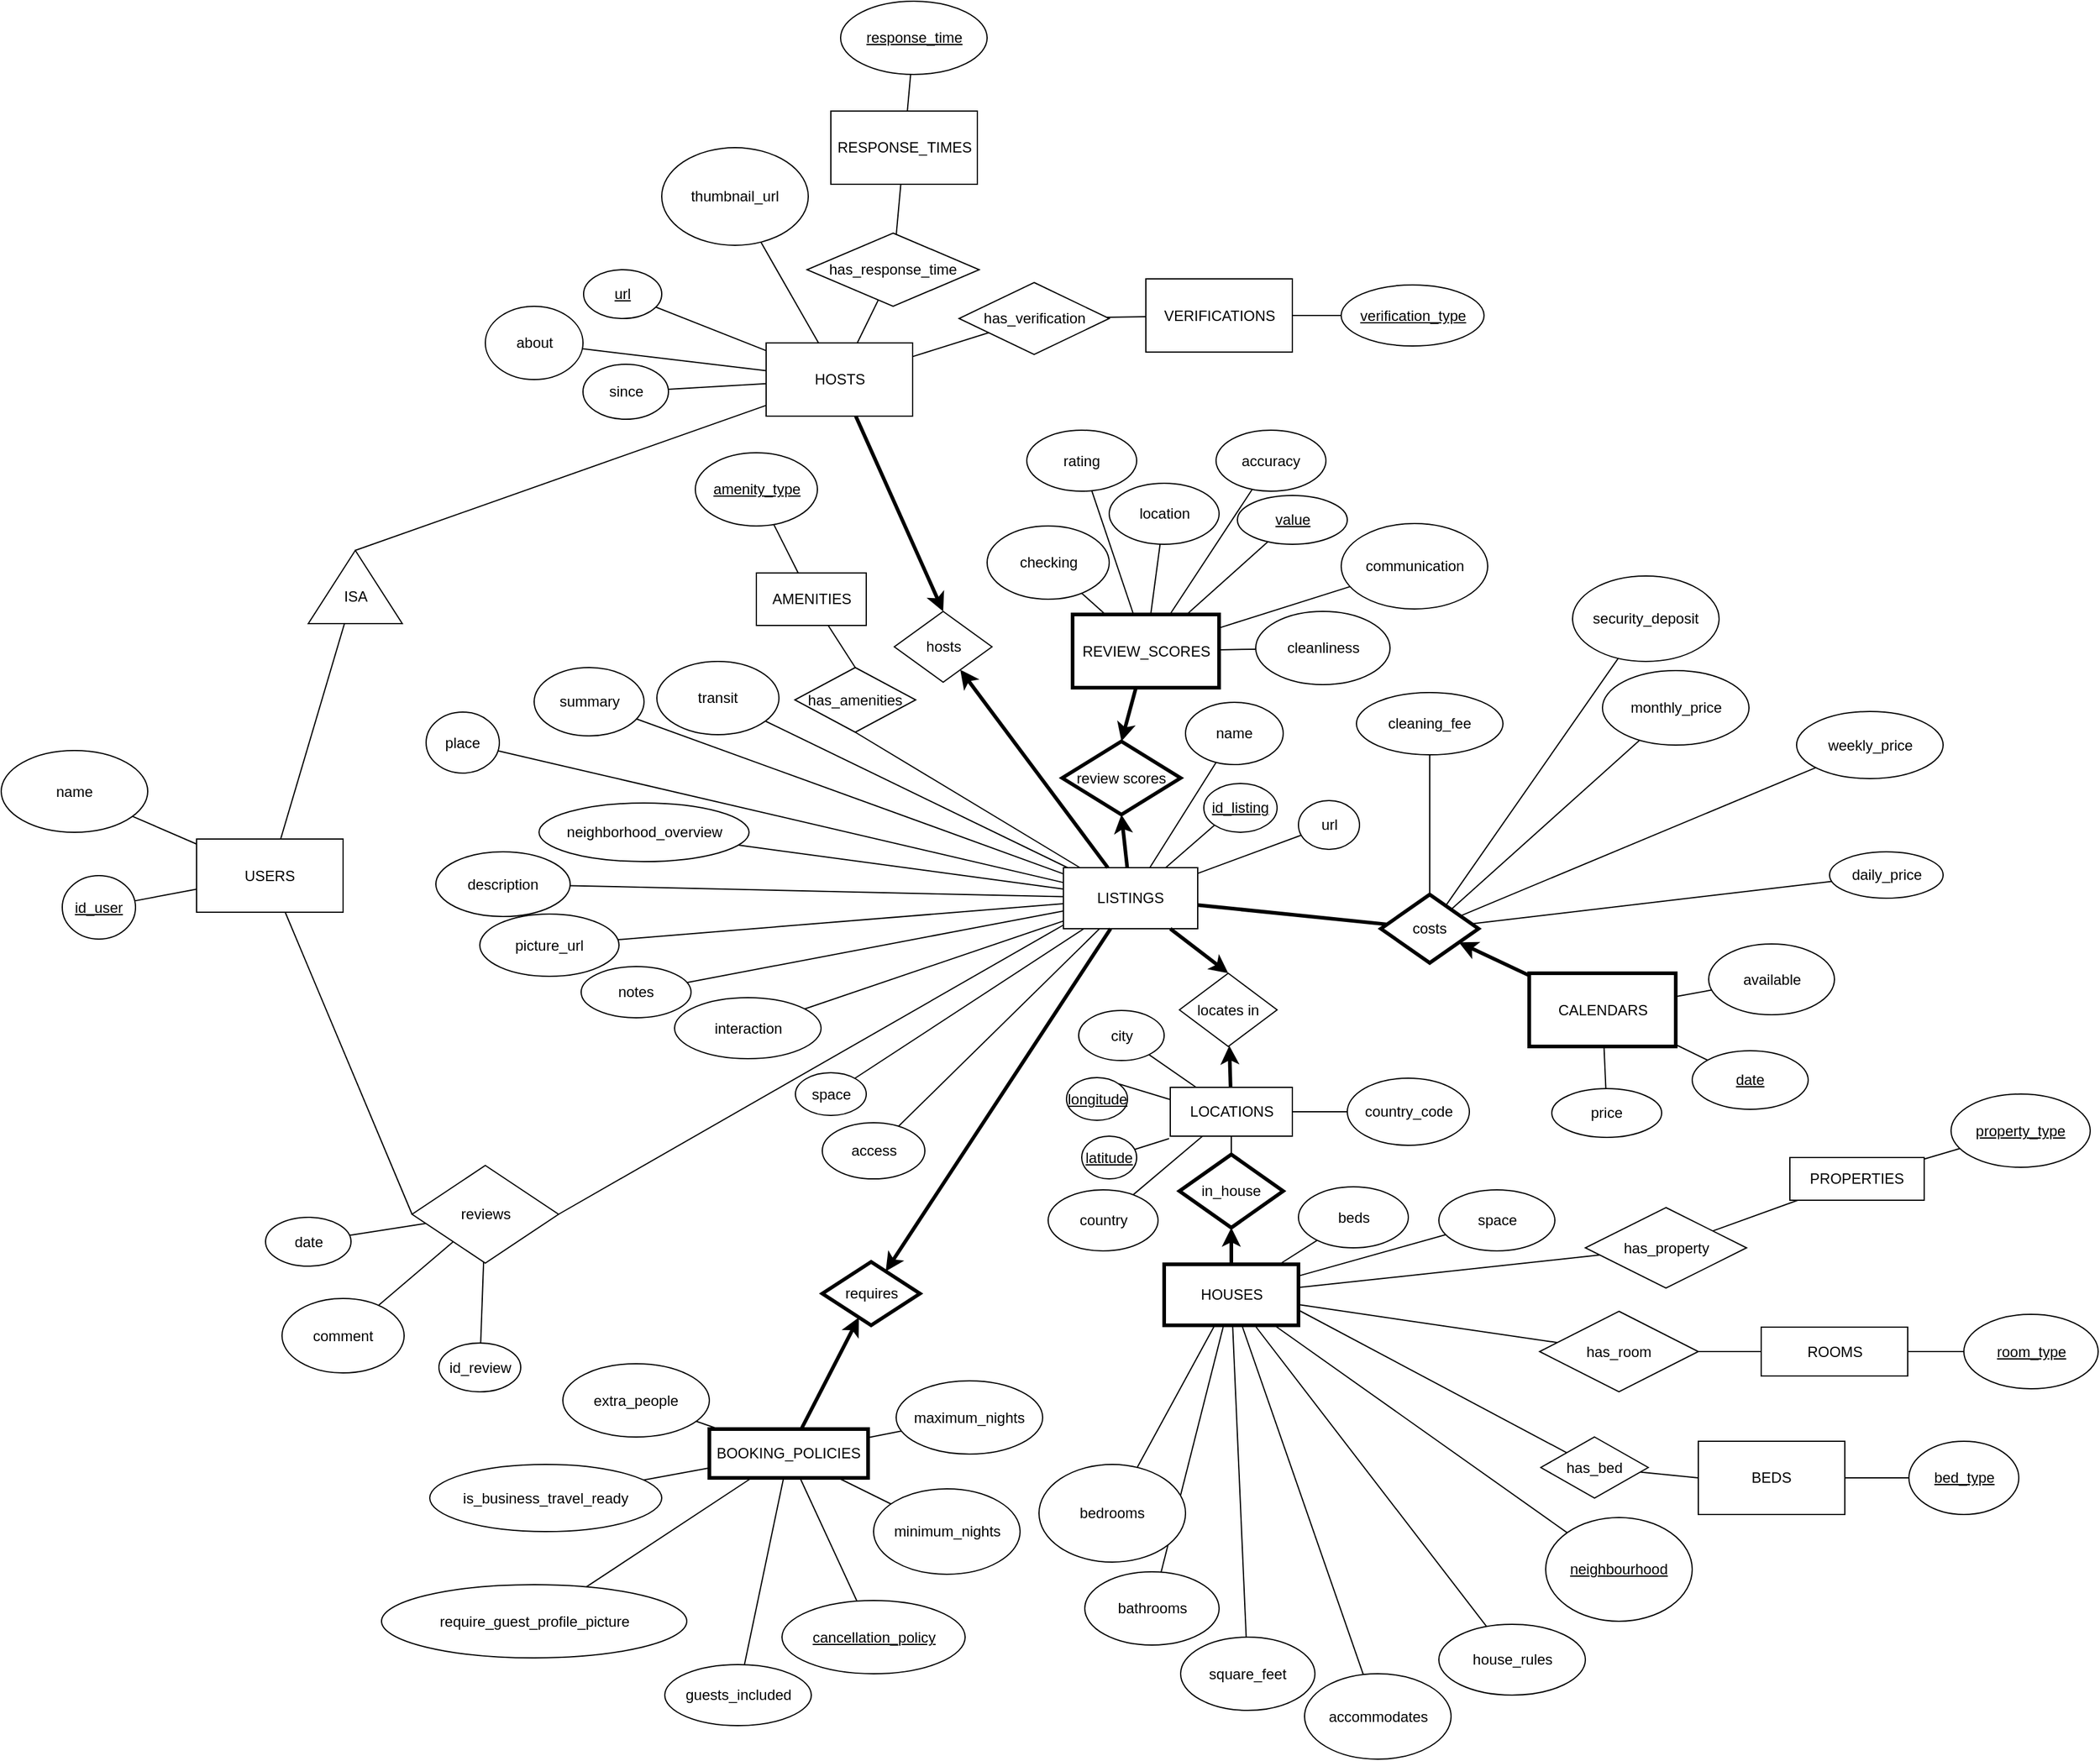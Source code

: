 <mxfile version="10.6.5" type="device"><diagram id="Sb2hm94JtKw6yarYtKVb" name="Page-1"><mxGraphModel dx="2244" dy="1918" grid="1" gridSize="10" guides="1" tooltips="1" connect="1" arrows="1" fold="1" page="1" pageScale="1" pageWidth="850" pageHeight="1100" math="0" shadow="0"><root><mxCell id="0"/><mxCell id="1" parent="0"/><mxCell id="3Y8_4ui53YauBu7AoE0o-1" value="&lt;div&gt;LISTINGS&lt;/div&gt;" style="rounded=0;whiteSpace=wrap;html=1;" parent="1" vertex="1"><mxGeometry x="380" y="260" width="110" height="50" as="geometry"/></mxCell><mxCell id="pMkWgqEI6XNS6bPsHEMN-4" style="rounded=0;orthogonalLoop=1;jettySize=auto;html=1;exitX=0.5;exitY=1;exitDx=0;exitDy=0;endArrow=none;endFill=0;jumpStyle=none;startArrow=classic;startFill=1;strokeWidth=3;" parent="1" source="3Y8_4ui53YauBu7AoE0o-4" target="3Y8_4ui53YauBu7AoE0o-1" edge="1"><mxGeometry relative="1" as="geometry"/></mxCell><mxCell id="3Y8_4ui53YauBu7AoE0o-4" value="review scores" style="rhombus;whiteSpace=wrap;html=1;strokeWidth=3;" parent="1" vertex="1"><mxGeometry x="379" y="156.5" width="97" height="60" as="geometry"/></mxCell><mxCell id="3Y8_4ui53YauBu7AoE0o-5" value="" style="endArrow=none;html=1;exitX=0.5;exitY=0;exitDx=0;exitDy=0;strokeWidth=3;startArrow=classic;startFill=1;" parent="1" source="3Y8_4ui53YauBu7AoE0o-4" target="RgrChE7FIlojgRe1qH3C-33" edge="1"><mxGeometry width="50" height="50" relative="1" as="geometry"><mxPoint x="410" y="150" as="sourcePoint"/><mxPoint x="435" y="110" as="targetPoint"/></mxGeometry></mxCell><mxCell id="3Y8_4ui53YauBu7AoE0o-9" value="has_amenities&lt;br&gt;" style="rhombus;whiteSpace=wrap;html=1;strokeWidth=1;" parent="1" vertex="1"><mxGeometry x="160" y="96" width="99" height="53" as="geometry"/></mxCell><mxCell id="3Y8_4ui53YauBu7AoE0o-10" value="&lt;div&gt;AMENITIES&lt;/div&gt;" style="rounded=0;whiteSpace=wrap;html=1;strokeWidth=1;" parent="1" vertex="1"><mxGeometry x="128.5" y="18.5" width="90" height="43" as="geometry"/></mxCell><mxCell id="3Y8_4ui53YauBu7AoE0o-13" value="LOCATIONS" style="rounded=0;whiteSpace=wrap;html=1;strokeWidth=1;" parent="1" vertex="1"><mxGeometry x="467.5" y="440" width="100" height="40" as="geometry"/></mxCell><mxCell id="3Y8_4ui53YauBu7AoE0o-14" value="locates in " style="rhombus;whiteSpace=wrap;html=1;strokeWidth=1;" parent="1" vertex="1"><mxGeometry x="475" y="346.5" width="80" height="60" as="geometry"/></mxCell><mxCell id="3Y8_4ui53YauBu7AoE0o-16" value="" style="endArrow=none;html=1;strokeWidth=1;entryX=0.5;entryY=1;entryDx=0;entryDy=0;exitX=0.5;exitY=0;exitDx=0;exitDy=0;" parent="1" source="3Y8_4ui53YauBu7AoE0o-17" target="3Y8_4ui53YauBu7AoE0o-13" edge="1"><mxGeometry width="50" height="50" relative="1" as="geometry"><mxPoint x="517.5" y="510" as="sourcePoint"/><mxPoint x="552.5" y="480" as="targetPoint"/></mxGeometry></mxCell><mxCell id="3Y8_4ui53YauBu7AoE0o-17" value="in_house" style="rhombus;whiteSpace=wrap;html=1;strokeWidth=3;" parent="1" vertex="1"><mxGeometry x="475" y="495" width="85" height="60" as="geometry"/></mxCell><mxCell id="3Y8_4ui53YauBu7AoE0o-18" value="&lt;div&gt;HOUSES&lt;/div&gt;" style="rounded=0;whiteSpace=wrap;html=1;strokeWidth=3;" parent="1" vertex="1"><mxGeometry x="462.5" y="585" width="110" height="50" as="geometry"/></mxCell><mxCell id="3Y8_4ui53YauBu7AoE0o-21" value="costs" style="rhombus;whiteSpace=wrap;html=1;strokeWidth=3;" parent="1" vertex="1"><mxGeometry x="640" y="282" width="80" height="56" as="geometry"/></mxCell><mxCell id="3Y8_4ui53YauBu7AoE0o-25" value="BOOKING_POLICIES" style="rounded=0;whiteSpace=wrap;html=1;strokeWidth=3;" parent="1" vertex="1"><mxGeometry x="90" y="720" width="130" height="40" as="geometry"/></mxCell><mxCell id="3Y8_4ui53YauBu7AoE0o-26" value="requires" style="rhombus;whiteSpace=wrap;html=1;strokeWidth=3;" parent="1" vertex="1"><mxGeometry x="182.5" y="583" width="80" height="52" as="geometry"/></mxCell><mxCell id="3Y8_4ui53YauBu7AoE0o-28" value="&lt;u&gt;id_listing&lt;/u&gt;" style="ellipse;whiteSpace=wrap;html=1;strokeWidth=1;" parent="1" vertex="1"><mxGeometry x="495" y="191" width="60" height="40" as="geometry"/></mxCell><mxCell id="3Y8_4ui53YauBu7AoE0o-30" value="&lt;u&gt;longitude&lt;/u&gt;" style="ellipse;whiteSpace=wrap;html=1;strokeWidth=1;" parent="1" vertex="1"><mxGeometry x="382.5" y="432" width="50" height="35" as="geometry"/></mxCell><mxCell id="3Y8_4ui53YauBu7AoE0o-31" value="&lt;u&gt;latitude&lt;/u&gt;" style="ellipse;whiteSpace=wrap;html=1;strokeWidth=1;direction=west;" parent="1" vertex="1"><mxGeometry x="395" y="480" width="45" height="35" as="geometry"/></mxCell><mxCell id="3Y8_4ui53YauBu7AoE0o-32" value="" style="endArrow=none;html=1;strokeWidth=1;entryX=-0.01;entryY=1.05;entryDx=0;entryDy=0;entryPerimeter=0;" parent="1" source="3Y8_4ui53YauBu7AoE0o-31" target="3Y8_4ui53YauBu7AoE0o-13" edge="1"><mxGeometry width="50" height="50" relative="1" as="geometry"><mxPoint x="422.5" y="482" as="sourcePoint"/><mxPoint x="457.5" y="445" as="targetPoint"/></mxGeometry></mxCell><mxCell id="3Y8_4ui53YauBu7AoE0o-33" value="" style="endArrow=none;html=1;strokeWidth=1;exitX=1;exitY=0;exitDx=0;exitDy=0;entryX=0;entryY=0.25;entryDx=0;entryDy=0;" parent="1" source="3Y8_4ui53YauBu7AoE0o-30" target="3Y8_4ui53YauBu7AoE0o-13" edge="1"><mxGeometry width="50" height="50" relative="1" as="geometry"><mxPoint x="422.5" y="448.5" as="sourcePoint"/><mxPoint x="472.5" y="455.5" as="targetPoint"/></mxGeometry></mxCell><mxCell id="yschK1UoGV2is9ygrEaI-10" value="" style="endArrow=none;html=1;" parent="1" source="MtLvLZZZvxWfJzawTZbP-3" target="3Y8_4ui53YauBu7AoE0o-1" edge="1"><mxGeometry width="50" height="50" relative="1" as="geometry"><mxPoint x="-48.824" y="168.588" as="sourcePoint"/><mxPoint x="380" y="310" as="targetPoint"/></mxGeometry></mxCell><mxCell id="yschK1UoGV2is9ygrEaI-11" value="" style="endArrow=none;html=1;exitX=1;exitY=0.5;exitDx=0;exitDy=0;" parent="1" source="YWQ0wMCnn1SONt9I-5uw-248" edge="1"><mxGeometry width="50" height="50" relative="1" as="geometry"><mxPoint x="123.667" y="440.333" as="sourcePoint"/><mxPoint x="380" y="307" as="targetPoint"/></mxGeometry></mxCell><mxCell id="yschK1UoGV2is9ygrEaI-39" value="CALENDARS" style="rounded=0;whiteSpace=wrap;html=1;strokeWidth=3;" parent="1" vertex="1"><mxGeometry x="761.5" y="346.5" width="120" height="60" as="geometry"/></mxCell><mxCell id="yschK1UoGV2is9ygrEaI-44" value="&lt;div&gt;&lt;u&gt;date&lt;/u&gt;&lt;/div&gt;" style="ellipse;whiteSpace=wrap;html=1;strokeWidth=1;" parent="1" vertex="1"><mxGeometry x="895" y="410" width="95" height="48" as="geometry"/></mxCell><mxCell id="yschK1UoGV2is9ygrEaI-45" value="" style="endArrow=none;html=1;strokeWidth=1;" parent="1" source="yschK1UoGV2is9ygrEaI-44" target="yschK1UoGV2is9ygrEaI-39" edge="1"><mxGeometry width="50" height="50" relative="1" as="geometry"><mxPoint x="1241.5" y="125" as="sourcePoint"/><mxPoint x="1291.5" y="75" as="targetPoint"/></mxGeometry></mxCell><mxCell id="YWQ0wMCnn1SONt9I-5uw-1" value="amenity_type" style="ellipse;whiteSpace=wrap;html=1;fontStyle=4" parent="1" vertex="1"><mxGeometry x="78.5" y="-80" width="100" height="60" as="geometry"/></mxCell><mxCell id="YWQ0wMCnn1SONt9I-5uw-2" value="" style="endArrow=none;html=1;strokeWidth=1;" parent="1" source="YWQ0wMCnn1SONt9I-5uw-1" target="3Y8_4ui53YauBu7AoE0o-10" edge="1"><mxGeometry width="50" height="50" relative="1" as="geometry"><mxPoint x="-164.5" y="459" as="sourcePoint"/><mxPoint x="260.204" y="54" as="targetPoint"/></mxGeometry></mxCell><mxCell id="YWQ0wMCnn1SONt9I-5uw-3" value="rating" style="ellipse;whiteSpace=wrap;html=1;" parent="1" vertex="1"><mxGeometry x="350" y="-98.5" width="90" height="50" as="geometry"/></mxCell><mxCell id="YWQ0wMCnn1SONt9I-5uw-4" value="" style="endArrow=none;html=1;" parent="1" source="YWQ0wMCnn1SONt9I-5uw-3" target="RgrChE7FIlojgRe1qH3C-33" edge="1"><mxGeometry width="50" height="50" relative="1" as="geometry"><mxPoint x="685" y="87" as="sourcePoint"/><mxPoint x="430.107" y="70" as="targetPoint"/></mxGeometry></mxCell><mxCell id="YWQ0wMCnn1SONt9I-5uw-5" value="accuracy" style="ellipse;whiteSpace=wrap;html=1;" parent="1" vertex="1"><mxGeometry x="505" y="-98.5" width="90" height="50" as="geometry"/></mxCell><mxCell id="YWQ0wMCnn1SONt9I-5uw-6" value="" style="endArrow=none;html=1;" parent="1" source="YWQ0wMCnn1SONt9I-5uw-5" target="RgrChE7FIlojgRe1qH3C-33" edge="1"><mxGeometry width="50" height="50" relative="1" as="geometry"><mxPoint x="455" y="267" as="sourcePoint"/><mxPoint x="449.067" y="70" as="targetPoint"/></mxGeometry></mxCell><mxCell id="YWQ0wMCnn1SONt9I-5uw-7" value="checking" style="ellipse;whiteSpace=wrap;html=1;" parent="1" vertex="1"><mxGeometry x="317.5" y="-20" width="100" height="60" as="geometry"/></mxCell><mxCell id="YWQ0wMCnn1SONt9I-5uw-8" value="" style="endArrow=none;html=1;" parent="1" source="YWQ0wMCnn1SONt9I-5uw-7" target="RgrChE7FIlojgRe1qH3C-33" edge="1"><mxGeometry width="50" height="50" relative="1" as="geometry"><mxPoint x="455" y="287" as="sourcePoint"/><mxPoint x="418.125" y="70" as="targetPoint"/></mxGeometry></mxCell><mxCell id="YWQ0wMCnn1SONt9I-5uw-9" value="location" style="ellipse;whiteSpace=wrap;html=1;" parent="1" vertex="1"><mxGeometry x="417.5" y="-55" width="90" height="50" as="geometry"/></mxCell><mxCell id="YWQ0wMCnn1SONt9I-5uw-10" value="" style="endArrow=none;html=1;strokeWidth=1;" parent="1" source="RgrChE7FIlojgRe1qH3C-33" target="YWQ0wMCnn1SONt9I-5uw-9" edge="1"><mxGeometry width="50" height="50" relative="1" as="geometry"><mxPoint x="439.605" y="70" as="sourcePoint"/><mxPoint x="615" y="267" as="targetPoint"/></mxGeometry></mxCell><mxCell id="YWQ0wMCnn1SONt9I-5uw-20" value="cleanliness" style="ellipse;whiteSpace=wrap;html=1;" parent="1" vertex="1"><mxGeometry x="537.5" y="50" width="110" height="60" as="geometry"/></mxCell><mxCell id="YWQ0wMCnn1SONt9I-5uw-21" value="" style="endArrow=none;html=1;" parent="1" source="RgrChE7FIlojgRe1qH3C-33" target="YWQ0wMCnn1SONt9I-5uw-20" edge="1"><mxGeometry width="50" height="50" relative="1" as="geometry"><mxPoint x="475" y="87.465" as="sourcePoint"/><mxPoint x="-211" y="787" as="targetPoint"/></mxGeometry></mxCell><mxCell id="YWQ0wMCnn1SONt9I-5uw-22" value="communication" style="ellipse;whiteSpace=wrap;html=1;" parent="1" vertex="1"><mxGeometry x="607.5" y="-22" width="120" height="70" as="geometry"/></mxCell><mxCell id="YWQ0wMCnn1SONt9I-5uw-23" value="" style="endArrow=none;html=1;" parent="1" source="RgrChE7FIlojgRe1qH3C-33" target="YWQ0wMCnn1SONt9I-5uw-22" edge="1"><mxGeometry width="50" height="50" relative="1" as="geometry"><mxPoint x="475" y="76.761" as="sourcePoint"/><mxPoint x="129" y="667" as="targetPoint"/></mxGeometry></mxCell><mxCell id="YWQ0wMCnn1SONt9I-5uw-24" value="&lt;u&gt;value&lt;/u&gt;" style="ellipse;whiteSpace=wrap;html=1;" parent="1" vertex="1"><mxGeometry x="522.5" y="-45" width="90" height="40" as="geometry"/></mxCell><mxCell id="YWQ0wMCnn1SONt9I-5uw-25" value="" style="endArrow=none;html=1;strokeWidth=1;" parent="1" source="YWQ0wMCnn1SONt9I-5uw-24" target="RgrChE7FIlojgRe1qH3C-33" edge="1"><mxGeometry width="50" height="50" relative="1" as="geometry"><mxPoint x="-151" y="887" as="sourcePoint"/><mxPoint x="458.043" y="70" as="targetPoint"/></mxGeometry></mxCell><mxCell id="YWQ0wMCnn1SONt9I-5uw-26" value="is_business_travel_ready" style="ellipse;whiteSpace=wrap;html=1;" parent="1" vertex="1"><mxGeometry x="-139" y="749" width="190" height="55" as="geometry"/></mxCell><mxCell id="YWQ0wMCnn1SONt9I-5uw-27" value="" style="endArrow=none;html=1;strokeWidth=1;" parent="1" source="3Y8_4ui53YauBu7AoE0o-25" target="YWQ0wMCnn1SONt9I-5uw-26" edge="1"><mxGeometry width="50" height="50" relative="1" as="geometry"><mxPoint x="332.5" y="1047.796" as="sourcePoint"/><mxPoint x="-462.5" y="1394" as="targetPoint"/></mxGeometry></mxCell><mxCell id="YWQ0wMCnn1SONt9I-5uw-28" value="&lt;u&gt;cancellation_policy&lt;/u&gt;" style="ellipse;whiteSpace=wrap;html=1;" parent="1" vertex="1"><mxGeometry x="149.5" y="860.5" width="150" height="60" as="geometry"/></mxCell><mxCell id="YWQ0wMCnn1SONt9I-5uw-29" value="" style="endArrow=none;html=1;strokeWidth=1;" parent="1" source="3Y8_4ui53YauBu7AoE0o-25" target="YWQ0wMCnn1SONt9I-5uw-28" edge="1"><mxGeometry width="50" height="50" relative="1" as="geometry"><mxPoint x="345.802" y="1051" as="sourcePoint"/><mxPoint x="-462.5" y="1464" as="targetPoint"/></mxGeometry></mxCell><mxCell id="YWQ0wMCnn1SONt9I-5uw-30" value="require_guest_profile_picture" style="ellipse;whiteSpace=wrap;html=1;" parent="1" vertex="1"><mxGeometry x="-178.5" y="847.5" width="250" height="60" as="geometry"/></mxCell><mxCell id="YWQ0wMCnn1SONt9I-5uw-31" value="" style="endArrow=none;html=1;strokeWidth=1;" parent="1" source="3Y8_4ui53YauBu7AoE0o-25" target="YWQ0wMCnn1SONt9I-5uw-30" edge="1"><mxGeometry width="50" height="50" relative="1" as="geometry"><mxPoint x="334.64" y="1051" as="sourcePoint"/><mxPoint x="-462.5" y="1464" as="targetPoint"/></mxGeometry></mxCell><mxCell id="YWQ0wMCnn1SONt9I-5uw-33" value="weekly_price" style="ellipse;whiteSpace=wrap;html=1;" parent="1" vertex="1"><mxGeometry x="980.5" y="132" width="120" height="55" as="geometry"/></mxCell><mxCell id="YWQ0wMCnn1SONt9I-5uw-34" value="" style="endArrow=none;html=1;strokeWidth=1;" parent="1" source="YWQ0wMCnn1SONt9I-5uw-33" target="3Y8_4ui53YauBu7AoE0o-21" edge="1"><mxGeometry width="50" height="50" relative="1" as="geometry"><mxPoint x="1020.5" y="92.5" as="sourcePoint"/><mxPoint x="922.472" y="49.5" as="targetPoint"/></mxGeometry></mxCell><mxCell id="YWQ0wMCnn1SONt9I-5uw-35" value="monthly_price" style="ellipse;whiteSpace=wrap;html=1;" parent="1" vertex="1"><mxGeometry x="821.5" y="98.5" width="120" height="61" as="geometry"/></mxCell><mxCell id="YWQ0wMCnn1SONt9I-5uw-36" value="" style="endArrow=none;html=1;strokeWidth=1;" parent="1" source="YWQ0wMCnn1SONt9I-5uw-35" target="3Y8_4ui53YauBu7AoE0o-21" edge="1"><mxGeometry width="50" height="50" relative="1" as="geometry"><mxPoint x="980.5" y="-27.5" as="sourcePoint"/><mxPoint x="950.5" y="49.5" as="targetPoint"/></mxGeometry></mxCell><mxCell id="YWQ0wMCnn1SONt9I-5uw-37" value="security_deposit" style="ellipse;whiteSpace=wrap;html=1;" parent="1" vertex="1"><mxGeometry x="797" y="21" width="120" height="70" as="geometry"/></mxCell><mxCell id="YWQ0wMCnn1SONt9I-5uw-38" value="" style="endArrow=none;html=1;strokeWidth=1;" parent="1" source="3Y8_4ui53YauBu7AoE0o-21" target="YWQ0wMCnn1SONt9I-5uw-37" edge="1"><mxGeometry width="50" height="50" relative="1" as="geometry"><mxPoint x="970.5" y="25.363" as="sourcePoint"/><mxPoint x="1010.5" y="-127.5" as="targetPoint"/></mxGeometry></mxCell><mxCell id="YWQ0wMCnn1SONt9I-5uw-39" value="cleaning_fee" style="ellipse;whiteSpace=wrap;html=1;" parent="1" vertex="1"><mxGeometry x="620" y="116.5" width="120" height="51" as="geometry"/></mxCell><mxCell id="YWQ0wMCnn1SONt9I-5uw-40" value="" style="endArrow=none;html=1;strokeWidth=1;" parent="1" source="3Y8_4ui53YauBu7AoE0o-21" target="YWQ0wMCnn1SONt9I-5uw-39" edge="1"><mxGeometry width="50" height="50" relative="1" as="geometry"><mxPoint x="938.069" y="-0.5" as="sourcePoint"/><mxPoint x="970.5" y="-157.5" as="targetPoint"/></mxGeometry></mxCell><mxCell id="YWQ0wMCnn1SONt9I-5uw-44" value="" style="endArrow=none;html=1;strokeWidth=1;" parent="1" source="3Y8_4ui53YauBu7AoE0o-18" target="KYF5Zebc0dA5zGc9MtGT-1" edge="1"><mxGeometry width="50" height="50" relative="1" as="geometry"><mxPoint x="632.922" y="937.5" as="sourcePoint"/><mxPoint x="488" y="1167.5" as="targetPoint"/></mxGeometry></mxCell><mxCell id="YWQ0wMCnn1SONt9I-5uw-45" value="&lt;u&gt;property_type&lt;/u&gt;" style="ellipse;whiteSpace=wrap;html=1;" parent="1" vertex="1"><mxGeometry x="1107" y="445.5" width="114" height="60" as="geometry"/></mxCell><mxCell id="YWQ0wMCnn1SONt9I-5uw-46" value="&lt;u&gt;room_type&lt;/u&gt;" style="ellipse;whiteSpace=wrap;html=1;" parent="1" vertex="1"><mxGeometry x="1117.5" y="626" width="110" height="61" as="geometry"/></mxCell><mxCell id="YWQ0wMCnn1SONt9I-5uw-47" value="" style="endArrow=none;html=1;strokeWidth=1;" parent="1" source="KYF5Zebc0dA5zGc9MtGT-3" target="3Y8_4ui53YauBu7AoE0o-18" edge="1"><mxGeometry width="50" height="50" relative="1" as="geometry"><mxPoint x="518" y="987.5" as="sourcePoint"/><mxPoint x="615.667" y="937.5" as="targetPoint"/></mxGeometry></mxCell><mxCell id="YWQ0wMCnn1SONt9I-5uw-48" value="accommodates" style="ellipse;whiteSpace=wrap;html=1;" parent="1" vertex="1"><mxGeometry x="577.5" y="920.5" width="120" height="70" as="geometry"/></mxCell><mxCell id="YWQ0wMCnn1SONt9I-5uw-49" value="" style="endArrow=none;html=1;strokeWidth=1;" parent="1" source="YWQ0wMCnn1SONt9I-5uw-48" target="3Y8_4ui53YauBu7AoE0o-18" edge="1"><mxGeometry width="50" height="50" relative="1" as="geometry"><mxPoint x="448" y="1097.5" as="sourcePoint"/><mxPoint x="623.844" y="877.5" as="targetPoint"/></mxGeometry></mxCell><mxCell id="YWQ0wMCnn1SONt9I-5uw-50" value="bathrooms" style="ellipse;whiteSpace=wrap;html=1;" parent="1" vertex="1"><mxGeometry x="397.5" y="837" width="110" height="60" as="geometry"/></mxCell><mxCell id="YWQ0wMCnn1SONt9I-5uw-51" value="" style="endArrow=none;html=1;strokeWidth=1;" parent="1" source="YWQ0wMCnn1SONt9I-5uw-50" target="3Y8_4ui53YauBu7AoE0o-18" edge="1"><mxGeometry width="50" height="50" relative="1" as="geometry"><mxPoint x="468" y="1107.5" as="sourcePoint"/><mxPoint x="591.959" y="877.5" as="targetPoint"/></mxGeometry></mxCell><mxCell id="YWQ0wMCnn1SONt9I-5uw-52" value="bedrooms" style="ellipse;whiteSpace=wrap;html=1;" parent="1" vertex="1"><mxGeometry x="360" y="749" width="120" height="80" as="geometry"/></mxCell><mxCell id="YWQ0wMCnn1SONt9I-5uw-53" value="" style="endArrow=none;html=1;strokeWidth=1;" parent="1" source="3Y8_4ui53YauBu7AoE0o-18" target="YWQ0wMCnn1SONt9I-5uw-52" edge="1"><mxGeometry width="50" height="50" relative="1" as="geometry"><mxPoint x="554" y="891.5" as="sourcePoint"/><mxPoint x="488" y="1267.5" as="targetPoint"/></mxGeometry></mxCell><mxCell id="YWQ0wMCnn1SONt9I-5uw-54" value="beds" style="ellipse;whiteSpace=wrap;html=1;" parent="1" vertex="1"><mxGeometry x="572.5" y="521.5" width="90" height="50" as="geometry"/></mxCell><mxCell id="YWQ0wMCnn1SONt9I-5uw-55" value="" style="endArrow=none;html=1;strokeWidth=1;" parent="1" source="3Y8_4ui53YauBu7AoE0o-18" target="YWQ0wMCnn1SONt9I-5uw-54" edge="1"><mxGeometry width="50" height="50" relative="1" as="geometry"><mxPoint x="563.513" y="937.5" as="sourcePoint"/><mxPoint x="458" y="1167.5" as="targetPoint"/></mxGeometry></mxCell><mxCell id="w01wp6XZpebHkLyMNTKt-23" style="edgeStyle=none;rounded=0;jumpSize=6;orthogonalLoop=1;jettySize=auto;html=1;entryX=1;entryY=0.5;entryDx=0;entryDy=0;startArrow=none;startFill=0;endArrow=none;endFill=0;strokeWidth=1;" parent="1" source="YWQ0wMCnn1SONt9I-5uw-56" target="w01wp6XZpebHkLyMNTKt-22" edge="1"><mxGeometry relative="1" as="geometry"/></mxCell><mxCell id="YWQ0wMCnn1SONt9I-5uw-56" value="&lt;u&gt;bed_type&lt;/u&gt;" style="ellipse;whiteSpace=wrap;html=1;" parent="1" vertex="1"><mxGeometry x="1072.5" y="730" width="90" height="60" as="geometry"/></mxCell><mxCell id="YWQ0wMCnn1SONt9I-5uw-58" value="square_feet" style="ellipse;whiteSpace=wrap;html=1;" parent="1" vertex="1"><mxGeometry x="476" y="890.5" width="110" height="60" as="geometry"/></mxCell><mxCell id="YWQ0wMCnn1SONt9I-5uw-59" value="" style="endArrow=none;html=1;strokeWidth=1;" parent="1" source="3Y8_4ui53YauBu7AoE0o-18" target="YWQ0wMCnn1SONt9I-5uw-58" edge="1"><mxGeometry width="50" height="50" relative="1" as="geometry"><mxPoint x="554" y="920.065" as="sourcePoint"/><mxPoint x="488" y="1157.5" as="targetPoint"/></mxGeometry></mxCell><mxCell id="YWQ0wMCnn1SONt9I-5uw-62" value="city" style="ellipse;whiteSpace=wrap;html=1;" parent="1" vertex="1"><mxGeometry x="392.5" y="377" width="70" height="41" as="geometry"/></mxCell><mxCell id="YWQ0wMCnn1SONt9I-5uw-63" value="" style="endArrow=none;html=1;strokeWidth=1;" parent="1" source="3Y8_4ui53YauBu7AoE0o-13" target="YWQ0wMCnn1SONt9I-5uw-62" edge="1"><mxGeometry width="50" height="50" relative="1" as="geometry"><mxPoint x="1050" y="798.095" as="sourcePoint"/><mxPoint x="1030" y="1336" as="targetPoint"/></mxGeometry></mxCell><mxCell id="YWQ0wMCnn1SONt9I-5uw-64" value="country_code" style="ellipse;whiteSpace=wrap;html=1;" parent="1" vertex="1"><mxGeometry x="612.5" y="432.5" width="100" height="55" as="geometry"/></mxCell><mxCell id="YWQ0wMCnn1SONt9I-5uw-65" value="" style="endArrow=none;html=1;strokeWidth=1;" parent="1" source="YWQ0wMCnn1SONt9I-5uw-64" target="3Y8_4ui53YauBu7AoE0o-13" edge="1"><mxGeometry width="50" height="50" relative="1" as="geometry"><mxPoint x="850" y="1386" as="sourcePoint"/><mxPoint x="1020.537" y="828" as="targetPoint"/></mxGeometry></mxCell><mxCell id="YWQ0wMCnn1SONt9I-5uw-66" value="country" style="ellipse;whiteSpace=wrap;html=1;" parent="1" vertex="1"><mxGeometry x="367.5" y="524" width="90" height="50" as="geometry"/></mxCell><mxCell id="YWQ0wMCnn1SONt9I-5uw-67" value="" style="endArrow=none;html=1;strokeWidth=1;" parent="1" source="YWQ0wMCnn1SONt9I-5uw-66" target="3Y8_4ui53YauBu7AoE0o-13" edge="1"><mxGeometry width="50" height="50" relative="1" as="geometry"><mxPoint x="860" y="1386" as="sourcePoint"/><mxPoint x="960" y="796.7" as="targetPoint"/></mxGeometry></mxCell><mxCell id="YWQ0wMCnn1SONt9I-5uw-72" value="&lt;div&gt;&lt;u&gt;neighbourhood&lt;/u&gt;&lt;/div&gt;" style="ellipse;whiteSpace=wrap;html=1;" parent="1" vertex="1"><mxGeometry x="775" y="792.5" width="120" height="85" as="geometry"/></mxCell><mxCell id="YWQ0wMCnn1SONt9I-5uw-74" value="" style="endArrow=none;html=1;strokeWidth=1;" parent="1" source="3Y8_4ui53YauBu7AoE0o-18" target="YWQ0wMCnn1SONt9I-5uw-72" edge="1"><mxGeometry width="50" height="50" relative="1" as="geometry"><mxPoint x="1000.914" y="778" as="sourcePoint"/><mxPoint x="1020" y="1336" as="targetPoint"/></mxGeometry></mxCell><mxCell id="YWQ0wMCnn1SONt9I-5uw-75" value="name" style="ellipse;whiteSpace=wrap;html=1;" parent="1" vertex="1"><mxGeometry x="480" y="124.5" width="80" height="51" as="geometry"/></mxCell><mxCell id="YWQ0wMCnn1SONt9I-5uw-76" value="" style="endArrow=none;html=1;strokeWidth=1;" parent="1" source="3Y8_4ui53YauBu7AoE0o-1" target="YWQ0wMCnn1SONt9I-5uw-75" edge="1"><mxGeometry width="50" height="50" relative="1" as="geometry"><mxPoint x="272.646" y="390" as="sourcePoint"/><mxPoint x="500" y="460" as="targetPoint"/></mxGeometry></mxCell><mxCell id="YWQ0wMCnn1SONt9I-5uw-77" value="url" style="ellipse;whiteSpace=wrap;html=1;" parent="1" vertex="1"><mxGeometry x="572.5" y="205" width="50" height="40" as="geometry"/></mxCell><mxCell id="YWQ0wMCnn1SONt9I-5uw-78" value="" style="endArrow=none;html=1;strokeWidth=1;" parent="1" source="YWQ0wMCnn1SONt9I-5uw-77" target="3Y8_4ui53YauBu7AoE0o-1" edge="1"><mxGeometry width="50" height="50" relative="1" as="geometry"><mxPoint x="-120" y="890" as="sourcePoint"/><mxPoint x="234" y="390" as="targetPoint"/></mxGeometry></mxCell><mxCell id="YWQ0wMCnn1SONt9I-5uw-81" value="" style="endArrow=none;html=1;exitX=0;exitY=1;exitDx=0;exitDy=0;" parent="1" source="3Y8_4ui53YauBu7AoE0o-28" target="3Y8_4ui53YauBu7AoE0o-1" edge="1"><mxGeometry width="50" height="50" relative="1" as="geometry"><mxPoint x="120" y="980" as="sourcePoint"/><mxPoint x="170" y="930" as="targetPoint"/></mxGeometry></mxCell><mxCell id="YWQ0wMCnn1SONt9I-5uw-83" value="" style="endArrow=classic;html=1;strokeWidth=3;" parent="1" source="3Y8_4ui53YauBu7AoE0o-18" target="3Y8_4ui53YauBu7AoE0o-17" edge="1"><mxGeometry width="50" height="50" relative="1" as="geometry"><mxPoint x="560" y="590" as="sourcePoint"/><mxPoint x="610" y="540" as="targetPoint"/></mxGeometry></mxCell><mxCell id="YWQ0wMCnn1SONt9I-5uw-84" value="" style="endArrow=classic;html=1;strokeWidth=3;" parent="1" source="3Y8_4ui53YauBu7AoE0o-13" target="3Y8_4ui53YauBu7AoE0o-14" edge="1"><mxGeometry width="50" height="50" relative="1" as="geometry"><mxPoint x="570" y="430" as="sourcePoint"/><mxPoint x="620" y="380" as="targetPoint"/></mxGeometry></mxCell><mxCell id="YWQ0wMCnn1SONt9I-5uw-85" value="" style="endArrow=classic;html=1;strokeWidth=3;" parent="1" source="3Y8_4ui53YauBu7AoE0o-25" target="3Y8_4ui53YauBu7AoE0o-26" edge="1"><mxGeometry width="50" height="50" relative="1" as="geometry"><mxPoint x="-167.5" y="1068" as="sourcePoint"/><mxPoint x="-117.5" y="1018" as="targetPoint"/></mxGeometry></mxCell><mxCell id="YWQ0wMCnn1SONt9I-5uw-86" value="" style="endArrow=classic;html=1;strokeWidth=3;" parent="1" source="yschK1UoGV2is9ygrEaI-39" target="3Y8_4ui53YauBu7AoE0o-21" edge="1"><mxGeometry width="50" height="50" relative="1" as="geometry"><mxPoint x="1040.5" y="270.613" as="sourcePoint"/><mxPoint x="-308.174" y="803.472" as="targetPoint"/></mxGeometry></mxCell><mxCell id="YWQ0wMCnn1SONt9I-5uw-87" value="house_rules" style="ellipse;whiteSpace=wrap;html=1;" parent="1" vertex="1"><mxGeometry x="687.5" y="880" width="120" height="58" as="geometry"/></mxCell><mxCell id="YWQ0wMCnn1SONt9I-5uw-88" value="" style="endArrow=none;html=1;strokeWidth=1;" parent="1" source="3Y8_4ui53YauBu7AoE0o-18" target="YWQ0wMCnn1SONt9I-5uw-87" edge="1"><mxGeometry width="50" height="50" relative="1" as="geometry"><mxPoint x="450" y="1050" as="sourcePoint"/><mxPoint x="500" y="1000" as="targetPoint"/></mxGeometry></mxCell><mxCell id="YWQ0wMCnn1SONt9I-5uw-89" value="" style="endArrow=none;html=1;strokeWidth=1;entryX=0.5;entryY=0;entryDx=0;entryDy=0;jumpSize=6;endFill=0;startArrow=none;startFill=0;" parent="1" source="3Y8_4ui53YauBu7AoE0o-10" target="3Y8_4ui53YauBu7AoE0o-9" edge="1"><mxGeometry width="50" height="50" relative="1" as="geometry"><mxPoint x="210" y="170" as="sourcePoint"/><mxPoint x="260" y="120" as="targetPoint"/></mxGeometry></mxCell><mxCell id="YWQ0wMCnn1SONt9I-5uw-90" value="space" style="ellipse;whiteSpace=wrap;html=1;" parent="1" vertex="1"><mxGeometry x="687.5" y="524" width="95" height="50" as="geometry"/></mxCell><mxCell id="YWQ0wMCnn1SONt9I-5uw-91" value="" style="endArrow=none;html=1;strokeWidth=1;" parent="1" source="YWQ0wMCnn1SONt9I-5uw-90" target="3Y8_4ui53YauBu7AoE0o-18" edge="1"><mxGeometry width="50" height="50" relative="1" as="geometry"><mxPoint x="942" y="1357" as="sourcePoint"/><mxPoint x="1077" y="670.476" as="targetPoint"/></mxGeometry></mxCell><mxCell id="YWQ0wMCnn1SONt9I-5uw-121" value="id_review" style="ellipse;whiteSpace=wrap;html=1;strokeWidth=1;" parent="1" vertex="1"><mxGeometry x="-131.5" y="649.5" width="67" height="40" as="geometry"/></mxCell><mxCell id="YWQ0wMCnn1SONt9I-5uw-122" value="" style="endArrow=none;html=1;strokeWidth=1;" parent="1" source="YWQ0wMCnn1SONt9I-5uw-121" target="YWQ0wMCnn1SONt9I-5uw-248" edge="1"><mxGeometry width="50" height="50" relative="1" as="geometry"><mxPoint x="-770" y="1170.5" as="sourcePoint"/><mxPoint x="-140" y="510" as="targetPoint"/></mxGeometry></mxCell><mxCell id="YWQ0wMCnn1SONt9I-5uw-123" value="" style="endArrow=none;html=1;strokeWidth=1;" parent="1" source="YWQ0wMCnn1SONt9I-5uw-248" target="YWQ0wMCnn1SONt9I-5uw-124" edge="1"><mxGeometry width="50" height="50" relative="1" as="geometry"><mxPoint x="-118.24" y="515.5" as="sourcePoint"/><mxPoint x="-610" y="570.5" as="targetPoint"/></mxGeometry></mxCell><mxCell id="YWQ0wMCnn1SONt9I-5uw-124" value="date" style="ellipse;whiteSpace=wrap;html=1;strokeWidth=1;" parent="1" vertex="1"><mxGeometry x="-273.5" y="546.5" width="70" height="40" as="geometry"/></mxCell><mxCell id="YWQ0wMCnn1SONt9I-5uw-129" value="comment" style="ellipse;whiteSpace=wrap;html=1;strokeWidth=1;" parent="1" vertex="1"><mxGeometry x="-260" y="613" width="100" height="61" as="geometry"/></mxCell><mxCell id="YWQ0wMCnn1SONt9I-5uw-130" value="" style="endArrow=none;html=1;strokeWidth=1;" parent="1" source="YWQ0wMCnn1SONt9I-5uw-248" target="YWQ0wMCnn1SONt9I-5uw-129" edge="1"><mxGeometry width="50" height="50" relative="1" as="geometry"><mxPoint x="-190" y="540" as="sourcePoint"/><mxPoint x="-500" y="620.5" as="targetPoint"/></mxGeometry></mxCell><mxCell id="YWQ0wMCnn1SONt9I-5uw-143" value="available" style="ellipse;whiteSpace=wrap;html=1;strokeWidth=1;" parent="1" vertex="1"><mxGeometry x="908.5" y="322.5" width="103" height="58" as="geometry"/></mxCell><mxCell id="YWQ0wMCnn1SONt9I-5uw-144" value="daily_price" style="ellipse;whiteSpace=wrap;html=1;strokeWidth=1;" parent="1" vertex="1"><mxGeometry x="1007.5" y="247" width="93" height="38" as="geometry"/></mxCell><mxCell id="YWQ0wMCnn1SONt9I-5uw-147" value="" style="endArrow=none;html=1;strokeWidth=1;" parent="1" source="YWQ0wMCnn1SONt9I-5uw-143" target="yschK1UoGV2is9ygrEaI-39" edge="1"><mxGeometry width="50" height="50" relative="1" as="geometry"><mxPoint x="485.5" y="468" as="sourcePoint"/><mxPoint x="915.5" y="237.581" as="targetPoint"/></mxGeometry></mxCell><mxCell id="YWQ0wMCnn1SONt9I-5uw-148" value="" style="endArrow=none;html=1;strokeWidth=1;" parent="1" source="YWQ0wMCnn1SONt9I-5uw-144" target="3Y8_4ui53YauBu7AoE0o-21" edge="1"><mxGeometry width="50" height="50" relative="1" as="geometry"><mxPoint x="645.5" y="308" as="sourcePoint"/><mxPoint x="901.159" y="273" as="targetPoint"/></mxGeometry></mxCell><mxCell id="YWQ0wMCnn1SONt9I-5uw-149" value="HOSTS" style="rounded=0;whiteSpace=wrap;html=1;strokeWidth=1;" parent="1" vertex="1"><mxGeometry x="136.5" y="-170" width="120" height="60" as="geometry"/></mxCell><mxCell id="YWQ0wMCnn1SONt9I-5uw-152" value="&lt;u&gt;url&lt;/u&gt;" style="ellipse;whiteSpace=wrap;html=1;" parent="1" vertex="1"><mxGeometry x="-13" y="-230" width="64" height="40" as="geometry"/></mxCell><mxCell id="YWQ0wMCnn1SONt9I-5uw-153" value="" style="endArrow=none;html=1;" parent="1" source="YWQ0wMCnn1SONt9I-5uw-152" target="YWQ0wMCnn1SONt9I-5uw-149" edge="1"><mxGeometry width="50" height="50" relative="1" as="geometry"><mxPoint x="16.5" y="120" as="sourcePoint"/><mxPoint x="66.5" y="70" as="targetPoint"/></mxGeometry></mxCell><mxCell id="YWQ0wMCnn1SONt9I-5uw-156" value="since" style="ellipse;whiteSpace=wrap;html=1;" parent="1" vertex="1"><mxGeometry x="-13.5" y="-152.5" width="70" height="45" as="geometry"/></mxCell><mxCell id="YWQ0wMCnn1SONt9I-5uw-157" value="" style="endArrow=none;html=1;" parent="1" source="YWQ0wMCnn1SONt9I-5uw-149" target="YWQ0wMCnn1SONt9I-5uw-156" edge="1"><mxGeometry width="50" height="50" relative="1" as="geometry"><mxPoint x="135.5" y="-125" as="sourcePoint"/><mxPoint x="76.5" y="70" as="targetPoint"/></mxGeometry></mxCell><mxCell id="YWQ0wMCnn1SONt9I-5uw-158" value="&lt;u&gt;response_time&lt;/u&gt;" style="ellipse;whiteSpace=wrap;html=1;" parent="1" vertex="1"><mxGeometry x="197.5" y="-450" width="120" height="60" as="geometry"/></mxCell><mxCell id="YWQ0wMCnn1SONt9I-5uw-159" value="" style="endArrow=none;html=1;" parent="1" source="YWQ0wMCnn1SONt9I-5uw-149" target="4YGrvfeRTZoMRc_R1rdN-1" edge="1"><mxGeometry width="50" height="50" relative="1" as="geometry"><mxPoint x="16.5" y="120" as="sourcePoint"/><mxPoint x="286.5" y="-180" as="targetPoint"/></mxGeometry></mxCell><mxCell id="YWQ0wMCnn1SONt9I-5uw-160" value="thumbnail_url" style="ellipse;whiteSpace=wrap;html=1;" parent="1" vertex="1"><mxGeometry x="51" y="-330" width="120" height="80" as="geometry"/></mxCell><mxCell id="YWQ0wMCnn1SONt9I-5uw-161" value="" style="endArrow=none;html=1;" parent="1" source="YWQ0wMCnn1SONt9I-5uw-160" target="YWQ0wMCnn1SONt9I-5uw-149" edge="1"><mxGeometry width="50" height="50" relative="1" as="geometry"><mxPoint x="-13.5" y="120" as="sourcePoint"/><mxPoint x="36.5" y="70" as="targetPoint"/></mxGeometry></mxCell><mxCell id="YWQ0wMCnn1SONt9I-5uw-165" value="about" style="ellipse;whiteSpace=wrap;html=1;" parent="1" vertex="1"><mxGeometry x="-93.5" y="-200" width="80" height="60" as="geometry"/></mxCell><mxCell id="YWQ0wMCnn1SONt9I-5uw-167" value="" style="endArrow=none;html=1;strokeWidth=1;" parent="1" source="w01wp6XZpebHkLyMNTKt-4" target="YWQ0wMCnn1SONt9I-5uw-149" edge="1"><mxGeometry width="50" height="50" relative="1" as="geometry"><mxPoint x="250.353" y="-280.522" as="sourcePoint"/><mxPoint x="16.5" y="390" as="targetPoint"/></mxGeometry></mxCell><mxCell id="YWQ0wMCnn1SONt9I-5uw-168" value="" style="endArrow=none;html=1;" parent="1" source="YWQ0wMCnn1SONt9I-5uw-149" target="YWQ0wMCnn1SONt9I-5uw-165" edge="1"><mxGeometry width="50" height="50" relative="1" as="geometry"><mxPoint x="190" y="-130" as="sourcePoint"/><mxPoint x="16.5" y="70" as="targetPoint"/></mxGeometry></mxCell><mxCell id="YWQ0wMCnn1SONt9I-5uw-171" value="guests_included" style="ellipse;whiteSpace=wrap;html=1;" parent="1" vertex="1"><mxGeometry x="53.5" y="913" width="120" height="50" as="geometry"/></mxCell><mxCell id="YWQ0wMCnn1SONt9I-5uw-172" value="" style="endArrow=none;html=1;strokeWidth=1;" parent="1" source="3Y8_4ui53YauBu7AoE0o-25" target="YWQ0wMCnn1SONt9I-5uw-171" edge="1"><mxGeometry width="50" height="50" relative="1" as="geometry"><mxPoint x="255.422" y="1088" as="sourcePoint"/><mxPoint x="-150.5" y="1233" as="targetPoint"/></mxGeometry></mxCell><mxCell id="YWQ0wMCnn1SONt9I-5uw-173" value="" style="endArrow=none;html=1;strokeWidth=1;" parent="1" source="3Y8_4ui53YauBu7AoE0o-25" target="YWQ0wMCnn1SONt9I-5uw-174" edge="1"><mxGeometry width="50" height="50" relative="1" as="geometry"><mxPoint x="283.413" y="1088" as="sourcePoint"/><mxPoint x="-150.5" y="1233" as="targetPoint"/></mxGeometry></mxCell><mxCell id="YWQ0wMCnn1SONt9I-5uw-174" value="extra_people" style="ellipse;whiteSpace=wrap;html=1;" parent="1" vertex="1"><mxGeometry x="-30" y="666.5" width="120" height="60" as="geometry"/></mxCell><mxCell id="YWQ0wMCnn1SONt9I-5uw-175" value="" style="endArrow=none;html=1;strokeWidth=1;" parent="1" source="3Y8_4ui53YauBu7AoE0o-25" target="YWQ0wMCnn1SONt9I-5uw-176" edge="1"><mxGeometry width="50" height="50" relative="1" as="geometry"><mxPoint x="307.5" y="1088" as="sourcePoint"/><mxPoint x="-150.5" y="1233" as="targetPoint"/></mxGeometry></mxCell><mxCell id="YWQ0wMCnn1SONt9I-5uw-176" value="minimum_nights" style="ellipse;whiteSpace=wrap;html=1;" parent="1" vertex="1"><mxGeometry x="224.5" y="769" width="120" height="70" as="geometry"/></mxCell><mxCell id="YWQ0wMCnn1SONt9I-5uw-177" value="maximum_nights" style="ellipse;whiteSpace=wrap;html=1;" parent="1" vertex="1"><mxGeometry x="243" y="680.5" width="120" height="60" as="geometry"/></mxCell><mxCell id="YWQ0wMCnn1SONt9I-5uw-178" value="" style="endArrow=none;html=1;strokeWidth=1;" parent="1" source="YWQ0wMCnn1SONt9I-5uw-177" target="3Y8_4ui53YauBu7AoE0o-25" edge="1"><mxGeometry width="50" height="50" relative="1" as="geometry"><mxPoint x="-40.5" y="1283" as="sourcePoint"/><mxPoint x="339.5" y="1078.938" as="targetPoint"/></mxGeometry></mxCell><mxCell id="YWQ0wMCnn1SONt9I-5uw-196" value="" style="endArrow=classic;html=1;strokeWidth=3;entryX=0.5;entryY=0;entryDx=0;entryDy=0;" parent="1" source="3Y8_4ui53YauBu7AoE0o-1" target="3Y8_4ui53YauBu7AoE0o-14" edge="1"><mxGeometry width="50" height="50" relative="1" as="geometry"><mxPoint x="1110" y="90" as="sourcePoint"/><mxPoint x="1160" y="40" as="targetPoint"/></mxGeometry></mxCell><mxCell id="YWQ0wMCnn1SONt9I-5uw-197" value="" style="endArrow=none;html=1;strokeWidth=1;entryX=0.5;entryY=1;entryDx=0;entryDy=0;endFill=0;" parent="1" source="3Y8_4ui53YauBu7AoE0o-1" target="3Y8_4ui53YauBu7AoE0o-9" edge="1"><mxGeometry width="50" height="50" relative="1" as="geometry"><mxPoint x="810" y="60" as="sourcePoint"/><mxPoint x="860" y="10" as="targetPoint"/></mxGeometry></mxCell><mxCell id="YWQ0wMCnn1SONt9I-5uw-200" value="" style="endArrow=classic;html=1;strokeWidth=3;" parent="1" source="3Y8_4ui53YauBu7AoE0o-1" target="3Y8_4ui53YauBu7AoE0o-26" edge="1"><mxGeometry width="50" height="50" relative="1" as="geometry"><mxPoint x="1040" y="100" as="sourcePoint"/><mxPoint x="1090" y="50" as="targetPoint"/></mxGeometry></mxCell><mxCell id="YWQ0wMCnn1SONt9I-5uw-201" value="hosts" style="rhombus;whiteSpace=wrap;html=1;strokeWidth=1;" parent="1" vertex="1"><mxGeometry x="241.5" y="50" width="80" height="58" as="geometry"/></mxCell><mxCell id="YWQ0wMCnn1SONt9I-5uw-203" value="" style="endArrow=classic;html=1;strokeWidth=3;entryX=0.5;entryY=0;entryDx=0;entryDy=0;" parent="1" source="YWQ0wMCnn1SONt9I-5uw-149" target="YWQ0wMCnn1SONt9I-5uw-201" edge="1"><mxGeometry width="50" height="50" relative="1" as="geometry"><mxPoint x="130" y="-10" as="sourcePoint"/><mxPoint x="180" y="-60" as="targetPoint"/></mxGeometry></mxCell><mxCell id="YWQ0wMCnn1SONt9I-5uw-205" value="access" style="ellipse;whiteSpace=wrap;html=1;" parent="1" vertex="1"><mxGeometry x="182.5" y="469" width="84" height="46" as="geometry"/></mxCell><mxCell id="YWQ0wMCnn1SONt9I-5uw-206" value="" style="endArrow=none;html=1;strokeWidth=1;" parent="1" source="YWQ0wMCnn1SONt9I-5uw-205" target="3Y8_4ui53YauBu7AoE0o-1" edge="1"><mxGeometry width="50" height="50" relative="1" as="geometry"><mxPoint x="-170" y="70" as="sourcePoint"/><mxPoint x="-120" y="20" as="targetPoint"/></mxGeometry></mxCell><mxCell id="YWQ0wMCnn1SONt9I-5uw-207" value="interaction" style="ellipse;whiteSpace=wrap;html=1;" parent="1" vertex="1"><mxGeometry x="61.5" y="366.5" width="120" height="50" as="geometry"/></mxCell><mxCell id="YWQ0wMCnn1SONt9I-5uw-208" value="" style="endArrow=none;html=1;strokeWidth=1;" parent="1" source="YWQ0wMCnn1SONt9I-5uw-207" target="3Y8_4ui53YauBu7AoE0o-1" edge="1"><mxGeometry width="50" height="50" relative="1" as="geometry"><mxPoint x="90" y="430" as="sourcePoint"/><mxPoint x="140" y="380" as="targetPoint"/></mxGeometry></mxCell><mxCell id="YWQ0wMCnn1SONt9I-5uw-209" value="notes" style="ellipse;whiteSpace=wrap;html=1;" parent="1" vertex="1"><mxGeometry x="-15" y="341" width="90" height="42" as="geometry"/></mxCell><mxCell id="YWQ0wMCnn1SONt9I-5uw-210" value="transit" style="ellipse;whiteSpace=wrap;html=1;" parent="1" vertex="1"><mxGeometry x="47" y="91" width="100" height="60" as="geometry"/></mxCell><mxCell id="YWQ0wMCnn1SONt9I-5uw-211" value="" style="endArrow=none;html=1;strokeWidth=1;" parent="1" source="3Y8_4ui53YauBu7AoE0o-1" target="YWQ0wMCnn1SONt9I-5uw-210" edge="1"><mxGeometry width="50" height="50" relative="1" as="geometry"><mxPoint x="40" y="290" as="sourcePoint"/><mxPoint x="90" y="240" as="targetPoint"/></mxGeometry></mxCell><mxCell id="YWQ0wMCnn1SONt9I-5uw-212" value="" style="endArrow=none;html=1;strokeWidth=1;" parent="1" source="3Y8_4ui53YauBu7AoE0o-1" target="YWQ0wMCnn1SONt9I-5uw-209" edge="1"><mxGeometry width="50" height="50" relative="1" as="geometry"><mxPoint x="40" y="260" as="sourcePoint"/><mxPoint x="90" y="210" as="targetPoint"/></mxGeometry></mxCell><mxCell id="YWQ0wMCnn1SONt9I-5uw-213" value="picture_url" style="ellipse;whiteSpace=wrap;html=1;" parent="1" vertex="1"><mxGeometry x="-98" y="298" width="114" height="51" as="geometry"/></mxCell><mxCell id="YWQ0wMCnn1SONt9I-5uw-215" value="" style="endArrow=none;html=1;strokeWidth=1;" parent="1" source="YWQ0wMCnn1SONt9I-5uw-213" target="3Y8_4ui53YauBu7AoE0o-1" edge="1"><mxGeometry width="50" height="50" relative="1" as="geometry"><mxPoint x="130" y="320" as="sourcePoint"/><mxPoint x="180" y="270" as="targetPoint"/></mxGeometry></mxCell><mxCell id="YWQ0wMCnn1SONt9I-5uw-217" value="description" style="ellipse;whiteSpace=wrap;html=1;" parent="1" vertex="1"><mxGeometry x="-134" y="247" width="110" height="53" as="geometry"/></mxCell><mxCell id="YWQ0wMCnn1SONt9I-5uw-218" value="" style="endArrow=none;html=1;strokeWidth=1;" parent="1" source="YWQ0wMCnn1SONt9I-5uw-217" target="3Y8_4ui53YauBu7AoE0o-1" edge="1"><mxGeometry width="50" height="50" relative="1" as="geometry"><mxPoint x="-50" y="90" as="sourcePoint"/><mxPoint y="40" as="targetPoint"/></mxGeometry></mxCell><mxCell id="YWQ0wMCnn1SONt9I-5uw-219" value="neighborhood_overview" style="ellipse;whiteSpace=wrap;html=1;" parent="1" vertex="1"><mxGeometry x="-49.5" y="207" width="172" height="48" as="geometry"/></mxCell><mxCell id="YWQ0wMCnn1SONt9I-5uw-220" value="" style="endArrow=none;html=1;strokeWidth=1;" parent="1" source="3Y8_4ui53YauBu7AoE0o-1" target="YWQ0wMCnn1SONt9I-5uw-219" edge="1"><mxGeometry width="50" height="50" relative="1" as="geometry"><mxPoint x="30" y="180" as="sourcePoint"/><mxPoint x="80" y="130" as="targetPoint"/></mxGeometry></mxCell><mxCell id="YWQ0wMCnn1SONt9I-5uw-221" value="space" style="ellipse;whiteSpace=wrap;html=1;" parent="1" vertex="1"><mxGeometry x="160.5" y="428" width="58" height="35" as="geometry"/></mxCell><mxCell id="YWQ0wMCnn1SONt9I-5uw-222" value="" style="endArrow=none;html=1;strokeWidth=1;" parent="1" source="YWQ0wMCnn1SONt9I-5uw-221" target="3Y8_4ui53YauBu7AoE0o-1" edge="1"><mxGeometry width="50" height="50" relative="1" as="geometry"><mxPoint x="270" y="440" as="sourcePoint"/><mxPoint x="320" y="390" as="targetPoint"/></mxGeometry></mxCell><mxCell id="YWQ0wMCnn1SONt9I-5uw-223" value="summary" style="ellipse;whiteSpace=wrap;html=1;" parent="1" vertex="1"><mxGeometry x="-53.5" y="96" width="90" height="56" as="geometry"/></mxCell><mxCell id="YWQ0wMCnn1SONt9I-5uw-224" value="" style="endArrow=none;html=1;strokeWidth=1;" parent="1" source="3Y8_4ui53YauBu7AoE0o-1" target="YWQ0wMCnn1SONt9I-5uw-223" edge="1"><mxGeometry width="50" height="50" relative="1" as="geometry"><mxPoint x="110" y="230" as="sourcePoint"/><mxPoint x="160" y="180" as="targetPoint"/></mxGeometry></mxCell><mxCell id="YWQ0wMCnn1SONt9I-5uw-225" value="USERS" style="rounded=0;whiteSpace=wrap;html=1;strokeWidth=1;" parent="1" vertex="1"><mxGeometry x="-330" y="236.5" width="120" height="60" as="geometry"/></mxCell><mxCell id="YWQ0wMCnn1SONt9I-5uw-230" value="&lt;div&gt;&lt;br&gt;&lt;/div&gt;&lt;div&gt;ISA&lt;/div&gt;" style="triangle;whiteSpace=wrap;html=1;direction=north;" parent="1" vertex="1"><mxGeometry x="-238.5" width="77" height="60" as="geometry"/></mxCell><mxCell id="YWQ0wMCnn1SONt9I-5uw-231" value="" style="endArrow=none;html=1;strokeWidth=1;exitX=1;exitY=0.5;exitDx=0;exitDy=0;" parent="1" source="YWQ0wMCnn1SONt9I-5uw-230" target="YWQ0wMCnn1SONt9I-5uw-149" edge="1"><mxGeometry width="50" height="50" relative="1" as="geometry"><mxPoint x="-390" y="-110" as="sourcePoint"/><mxPoint x="-340" y="-160" as="targetPoint"/></mxGeometry></mxCell><mxCell id="YWQ0wMCnn1SONt9I-5uw-233" value="" style="endArrow=none;html=1;strokeWidth=1;" parent="1" source="YWQ0wMCnn1SONt9I-5uw-225" target="YWQ0wMCnn1SONt9I-5uw-230" edge="1"><mxGeometry width="50" height="50" relative="1" as="geometry"><mxPoint x="-540" y="20" as="sourcePoint"/><mxPoint x="-490" y="-30" as="targetPoint"/></mxGeometry></mxCell><mxCell id="YWQ0wMCnn1SONt9I-5uw-236" value="name" style="ellipse;whiteSpace=wrap;html=1;strokeWidth=1;" parent="1" vertex="1"><mxGeometry x="-490" y="164" width="120" height="67" as="geometry"/></mxCell><mxCell id="YWQ0wMCnn1SONt9I-5uw-237" value="" style="endArrow=none;html=1;strokeWidth=1;" parent="1" source="YWQ0wMCnn1SONt9I-5uw-236" target="YWQ0wMCnn1SONt9I-5uw-225" edge="1"><mxGeometry width="50" height="50" relative="1" as="geometry"><mxPoint x="-706.5" y="482" as="sourcePoint"/><mxPoint x="-500" y="419.255" as="targetPoint"/></mxGeometry></mxCell><mxCell id="YWQ0wMCnn1SONt9I-5uw-238" value="&lt;u&gt;id_user&lt;/u&gt;" style="ellipse;whiteSpace=wrap;html=1;strokeWidth=1;" parent="1" vertex="1"><mxGeometry x="-440" y="266.5" width="60" height="52" as="geometry"/></mxCell><mxCell id="YWQ0wMCnn1SONt9I-5uw-239" value="" style="endArrow=none;html=1;strokeWidth=1;" parent="1" source="YWQ0wMCnn1SONt9I-5uw-238" target="YWQ0wMCnn1SONt9I-5uw-225" edge="1"><mxGeometry width="50" height="50" relative="1" as="geometry"><mxPoint x="-690" y="609" as="sourcePoint"/><mxPoint x="-500" y="415" as="targetPoint"/></mxGeometry></mxCell><mxCell id="YWQ0wMCnn1SONt9I-5uw-248" value="reviews" style="rhombus;whiteSpace=wrap;html=1;strokeWidth=1;" parent="1" vertex="1"><mxGeometry x="-153.5" y="504" width="120" height="80" as="geometry"/></mxCell><mxCell id="YWQ0wMCnn1SONt9I-5uw-251" value="" style="endArrow=none;html=1;strokeWidth=1;exitX=0;exitY=0.5;exitDx=0;exitDy=0;" parent="1" source="YWQ0wMCnn1SONt9I-5uw-248" target="YWQ0wMCnn1SONt9I-5uw-225" edge="1"><mxGeometry width="50" height="50" relative="1" as="geometry"><mxPoint x="-194" y="531" as="sourcePoint"/><mxPoint x="-512.065" y="340" as="targetPoint"/></mxGeometry></mxCell><mxCell id="MtLvLZZZvxWfJzawTZbP-3" value="&lt;div&gt;place&lt;/div&gt;" style="ellipse;whiteSpace=wrap;html=1;direction=west;" parent="1" vertex="1"><mxGeometry x="-142" y="132.5" width="60" height="50" as="geometry"/></mxCell><mxCell id="w01wp6XZpebHkLyMNTKt-4" value="has_verification" style="rhombus;whiteSpace=wrap;html=1;strokeWidth=1;" parent="1" vertex="1"><mxGeometry x="294.5" y="-219.5" width="123" height="59" as="geometry"/></mxCell><mxCell id="w01wp6XZpebHkLyMNTKt-8" style="edgeStyle=none;rounded=0;jumpSize=6;orthogonalLoop=1;jettySize=auto;html=1;startArrow=none;startFill=0;endArrow=none;endFill=0;strokeWidth=1;" parent="1" source="w01wp6XZpebHkLyMNTKt-5" target="w01wp6XZpebHkLyMNTKt-9" edge="1"><mxGeometry relative="1" as="geometry"><mxPoint x="427.5" y="-500.0" as="targetPoint"/><mxPoint x="339" y="-506.329" as="sourcePoint"/></mxGeometry></mxCell><mxCell id="w01wp6XZpebHkLyMNTKt-9" value="&lt;span&gt;verification_type&lt;/span&gt;" style="ellipse;whiteSpace=wrap;html=1;strokeWidth=1;fontStyle=4" parent="1" vertex="1"><mxGeometry x="607.5" y="-217.5" width="117" height="50" as="geometry"/></mxCell><mxCell id="w01wp6XZpebHkLyMNTKt-24" style="edgeStyle=none;rounded=0;jumpSize=6;orthogonalLoop=1;jettySize=auto;html=1;entryX=0;entryY=0.5;entryDx=0;entryDy=0;startArrow=none;startFill=0;endArrow=none;endFill=0;strokeWidth=1;" parent="1" source="w01wp6XZpebHkLyMNTKt-21" target="w01wp6XZpebHkLyMNTKt-22" edge="1"><mxGeometry relative="1" as="geometry"/></mxCell><mxCell id="w01wp6XZpebHkLyMNTKt-25" style="edgeStyle=none;rounded=0;jumpSize=6;orthogonalLoop=1;jettySize=auto;html=1;entryX=1;entryY=0.75;entryDx=0;entryDy=0;startArrow=none;startFill=0;endArrow=none;endFill=0;strokeWidth=1;" parent="1" source="w01wp6XZpebHkLyMNTKt-21" target="3Y8_4ui53YauBu7AoE0o-18" edge="1"><mxGeometry relative="1" as="geometry"/></mxCell><mxCell id="w01wp6XZpebHkLyMNTKt-21" value="has_bed&lt;br&gt;" style="rhombus;whiteSpace=wrap;html=1;strokeWidth=1;" parent="1" vertex="1"><mxGeometry x="771" y="726.5" width="88" height="50" as="geometry"/></mxCell><mxCell id="w01wp6XZpebHkLyMNTKt-22" value="BEDS" style="rounded=0;whiteSpace=wrap;html=1;strokeWidth=1;" parent="1" vertex="1"><mxGeometry x="900" y="730" width="120" height="60" as="geometry"/></mxCell><mxCell id="w01wp6XZpebHkLyMNTKt-5" value="&lt;span&gt;VERIFICATIONS&lt;/span&gt;" style="rounded=0;whiteSpace=wrap;html=1;strokeWidth=1;" parent="1" vertex="1"><mxGeometry x="447.5" y="-222.5" width="120" height="60" as="geometry"/></mxCell><mxCell id="RgrChE7FIlojgRe1qH3C-23" value="" style="endArrow=none;html=1;strokeWidth=1;" parent="1" source="w01wp6XZpebHkLyMNTKt-4" target="w01wp6XZpebHkLyMNTKt-5" edge="1"><mxGeometry width="50" height="50" relative="1" as="geometry"><mxPoint x="470" y="-370" as="sourcePoint"/><mxPoint x="520" y="-420" as="targetPoint"/></mxGeometry></mxCell><mxCell id="RgrChE7FIlojgRe1qH3C-33" value="REVIEW_SCORES" style="rounded=0;whiteSpace=wrap;html=1;strokeWidth=3;direction=west;" parent="1" vertex="1"><mxGeometry x="387.5" y="52.5" width="120" height="60" as="geometry"/></mxCell><mxCell id="RgrChE7FIlojgRe1qH3C-38" value="" style="endArrow=none;html=1;strokeWidth=3;" parent="1" source="3Y8_4ui53YauBu7AoE0o-1" target="3Y8_4ui53YauBu7AoE0o-21" edge="1"><mxGeometry width="50" height="50" relative="1" as="geometry"><mxPoint x="550" y="310" as="sourcePoint"/><mxPoint x="600" y="260" as="targetPoint"/></mxGeometry></mxCell><mxCell id="RgrChE7FIlojgRe1qH3C-39" value="&lt;div&gt;price&lt;/div&gt;" style="ellipse;whiteSpace=wrap;html=1;strokeWidth=1;" parent="1" vertex="1"><mxGeometry x="780" y="441" width="90" height="40" as="geometry"/></mxCell><mxCell id="RgrChE7FIlojgRe1qH3C-40" value="" style="endArrow=none;html=1;strokeWidth=1;" parent="1" source="RgrChE7FIlojgRe1qH3C-39" target="yschK1UoGV2is9ygrEaI-39" edge="1"><mxGeometry width="50" height="50" relative="1" as="geometry"><mxPoint x="1250" y="570" as="sourcePoint"/><mxPoint x="1300" y="520" as="targetPoint"/></mxGeometry></mxCell><mxCell id="KYF5Zebc0dA5zGc9MtGT-1" value="has_property" style="rhombus;whiteSpace=wrap;html=1;" parent="1" vertex="1"><mxGeometry x="807.5" y="538.5" width="132" height="66" as="geometry"/></mxCell><mxCell id="KYF5Zebc0dA5zGc9MtGT-2" value="" style="endArrow=none;html=1;" parent="1" source="KYF5Zebc0dA5zGc9MtGT-1" target="KYF5Zebc0dA5zGc9MtGT-5" edge="1"><mxGeometry width="50" height="50" relative="1" as="geometry"><mxPoint x="930" y="550" as="sourcePoint"/><mxPoint x="980" y="500" as="targetPoint"/></mxGeometry></mxCell><mxCell id="KYF5Zebc0dA5zGc9MtGT-3" value="has_room" style="rhombus;whiteSpace=wrap;html=1;" parent="1" vertex="1"><mxGeometry x="770" y="623.5" width="130" height="66" as="geometry"/></mxCell><mxCell id="KYF5Zebc0dA5zGc9MtGT-4" value="" style="endArrow=none;html=1;" parent="1" source="YWQ0wMCnn1SONt9I-5uw-46" target="KYF5Zebc0dA5zGc9MtGT-6" edge="1"><mxGeometry width="50" height="50" relative="1" as="geometry"><mxPoint x="1070" y="610" as="sourcePoint"/><mxPoint x="1120" y="560" as="targetPoint"/></mxGeometry></mxCell><mxCell id="KYF5Zebc0dA5zGc9MtGT-5" value="PROPERTIES" style="rounded=0;whiteSpace=wrap;html=1;" parent="1" vertex="1"><mxGeometry x="975" y="497.5" width="110" height="35" as="geometry"/></mxCell><mxCell id="KYF5Zebc0dA5zGc9MtGT-6" value="ROOMS" style="rounded=0;whiteSpace=wrap;html=1;" parent="1" vertex="1"><mxGeometry x="951.5" y="636.5" width="120" height="40" as="geometry"/></mxCell><mxCell id="KYF5Zebc0dA5zGc9MtGT-7" value="" style="endArrow=none;html=1;" parent="1" source="KYF5Zebc0dA5zGc9MtGT-5" target="YWQ0wMCnn1SONt9I-5uw-45" edge="1"><mxGeometry width="50" height="50" relative="1" as="geometry"><mxPoint x="1150" y="490" as="sourcePoint"/><mxPoint x="1200" y="440" as="targetPoint"/></mxGeometry></mxCell><mxCell id="KYF5Zebc0dA5zGc9MtGT-11" value="" style="endArrow=none;html=1;" parent="1" source="KYF5Zebc0dA5zGc9MtGT-3" target="KYF5Zebc0dA5zGc9MtGT-6" edge="1"><mxGeometry width="50" height="50" relative="1" as="geometry"><mxPoint x="890" y="670" as="sourcePoint"/><mxPoint x="940" y="620" as="targetPoint"/></mxGeometry></mxCell><mxCell id="4YGrvfeRTZoMRc_R1rdN-1" value="has_response_time" style="rhombus;whiteSpace=wrap;html=1;" parent="1" vertex="1"><mxGeometry x="170" y="-260" width="141" height="60" as="geometry"/></mxCell><mxCell id="4YGrvfeRTZoMRc_R1rdN-2" value="RESPONSE_TIMES" style="rounded=0;whiteSpace=wrap;html=1;" parent="1" vertex="1"><mxGeometry x="189.5" y="-360" width="120" height="60" as="geometry"/></mxCell><mxCell id="4YGrvfeRTZoMRc_R1rdN-3" value="" style="endArrow=none;html=1;" parent="1" source="4YGrvfeRTZoMRc_R1rdN-2" target="YWQ0wMCnn1SONt9I-5uw-158" edge="1"><mxGeometry width="50" height="50" relative="1" as="geometry"><mxPoint x="50" y="-370" as="sourcePoint"/><mxPoint x="100" y="-420" as="targetPoint"/></mxGeometry></mxCell><mxCell id="4YGrvfeRTZoMRc_R1rdN-4" value="" style="endArrow=none;html=1;" parent="1" source="4YGrvfeRTZoMRc_R1rdN-1" target="4YGrvfeRTZoMRc_R1rdN-2" edge="1"><mxGeometry width="50" height="50" relative="1" as="geometry"><mxPoint x="340" y="-290" as="sourcePoint"/><mxPoint x="390" y="-340" as="targetPoint"/></mxGeometry></mxCell><mxCell id="uVVz63Qe00UHbDZwUP2i-2" value="" style="endArrow=classic;html=1;strokeWidth=3;" parent="1" source="3Y8_4ui53YauBu7AoE0o-1" target="YWQ0wMCnn1SONt9I-5uw-201" edge="1"><mxGeometry width="50" height="50" relative="1" as="geometry"><mxPoint x="-80" y="80" as="sourcePoint"/><mxPoint x="-30" y="30" as="targetPoint"/></mxGeometry></mxCell></root></mxGraphModel></diagram></mxfile>